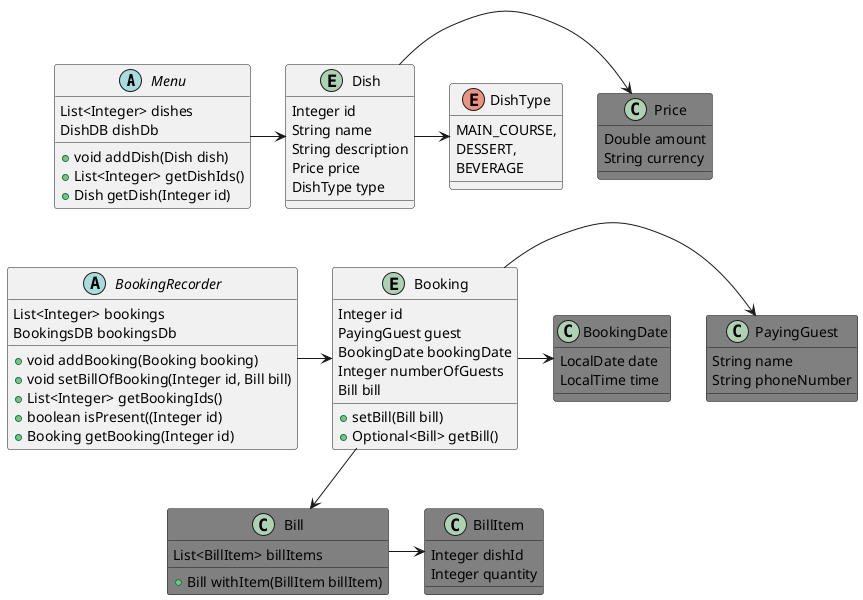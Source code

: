 @startuml


together {
  class Menu
  entity Dish
  enum DishType
}

together {
  abstract BookingRecorder
  entity Booking
  class BookingDate
  abstract Bill
  class BillItem
}

entity Dish {
  Integer id
  String name
  String description
  Price price
  DishType type
}

class  Price #grey {
  Double amount
  String currency
}

class PayingGuest #grey {
  String name
  String phoneNumber
}


entity Booking {
  Integer id
  PayingGuest guest
  BookingDate bookingDate
  Integer numberOfGuests
  Bill bill
  + setBill(Bill bill)
  + Optional<Bill> getBill()
}


class BookingDate #grey {
  LocalDate date
  LocalTime time
}

class BillItem #grey {
  Integer dishId
  Integer quantity
}



enum DishType {
  MAIN_COURSE,
  DESSERT,
  BEVERAGE
}

abstract Menu {
  List<Integer> dishes
  DishDB dishDb
  + void addDish(Dish dish)
  + List<Integer> getDishIds()
  + Dish getDish(Integer id)
}

class Bill #grey {
  List<BillItem> billItems
  + Bill withItem(BillItem billItem)
}



abstract BookingRecorder{
  List<Integer> bookings
  BookingsDB bookingsDb
  + void addBooking(Booking booking)
  + void setBillOfBooking(Integer id, Bill bill)
  + List<Integer> getBookingIds()
  + boolean isPresent((Integer id)
  + Booking getBooking(Integer id)
}

Menu -> Dish
Dish -> DishType
Dish -> Price

BookingRecorder -> Booking
Booking -down-> Bill
Booking -> BookingDate

Bill -> BillItem
Menu -[hidden]-> BookingRecorder
BookingRecorder -[hidden]-> Bill

Booking -> PayingGuest



@enduml